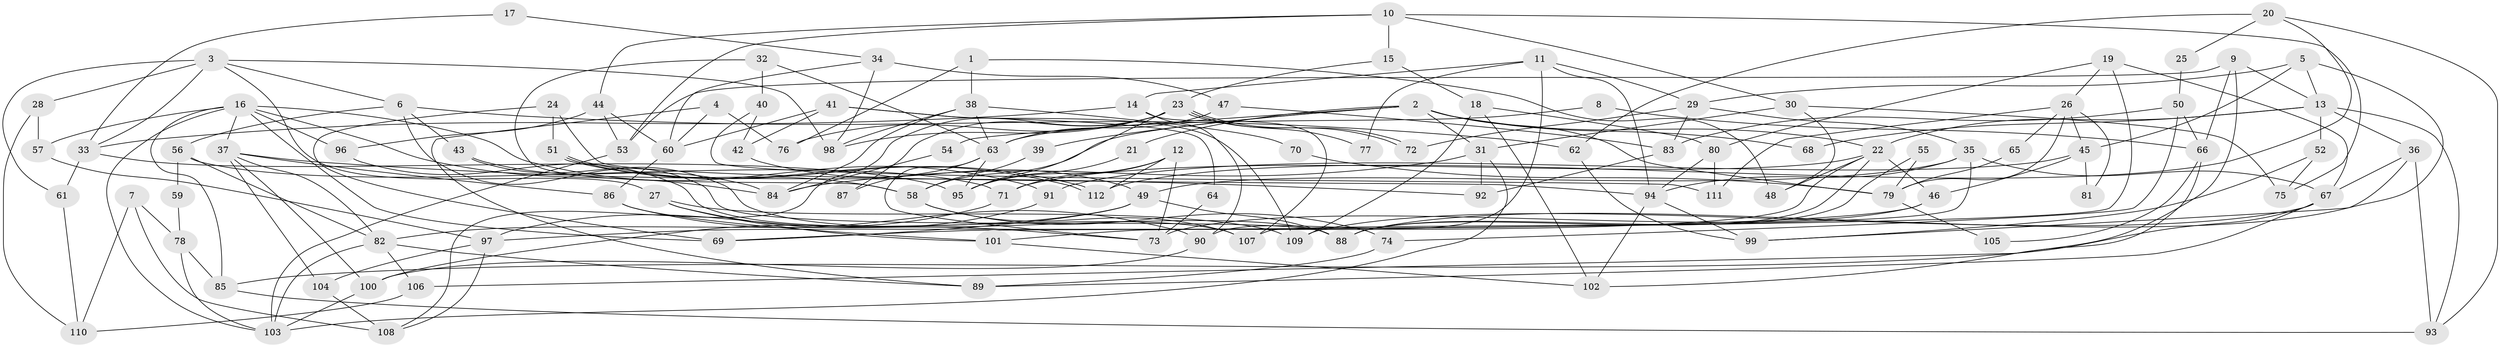 // coarse degree distribution, {6: 0.1643835616438356, 7: 0.1095890410958904, 5: 0.1643835616438356, 2: 0.0958904109589041, 4: 0.1643835616438356, 3: 0.1917808219178082, 8: 0.0684931506849315, 9: 0.0273972602739726, 10: 0.0136986301369863}
// Generated by graph-tools (version 1.1) at 2025/41/03/06/25 10:41:55]
// undirected, 112 vertices, 224 edges
graph export_dot {
graph [start="1"]
  node [color=gray90,style=filled];
  1;
  2;
  3;
  4;
  5;
  6;
  7;
  8;
  9;
  10;
  11;
  12;
  13;
  14;
  15;
  16;
  17;
  18;
  19;
  20;
  21;
  22;
  23;
  24;
  25;
  26;
  27;
  28;
  29;
  30;
  31;
  32;
  33;
  34;
  35;
  36;
  37;
  38;
  39;
  40;
  41;
  42;
  43;
  44;
  45;
  46;
  47;
  48;
  49;
  50;
  51;
  52;
  53;
  54;
  55;
  56;
  57;
  58;
  59;
  60;
  61;
  62;
  63;
  64;
  65;
  66;
  67;
  68;
  69;
  70;
  71;
  72;
  73;
  74;
  75;
  76;
  77;
  78;
  79;
  80;
  81;
  82;
  83;
  84;
  85;
  86;
  87;
  88;
  89;
  90;
  91;
  92;
  93;
  94;
  95;
  96;
  97;
  98;
  99;
  100;
  101;
  102;
  103;
  104;
  105;
  106;
  107;
  108;
  109;
  110;
  111;
  112;
  1 -- 48;
  1 -- 38;
  1 -- 76;
  2 -- 58;
  2 -- 22;
  2 -- 21;
  2 -- 31;
  2 -- 39;
  2 -- 54;
  2 -- 68;
  2 -- 79;
  3 -- 61;
  3 -- 28;
  3 -- 6;
  3 -- 27;
  3 -- 33;
  3 -- 98;
  4 -- 60;
  4 -- 89;
  4 -- 76;
  5 -- 29;
  5 -- 88;
  5 -- 13;
  5 -- 45;
  6 -- 56;
  6 -- 43;
  6 -- 62;
  6 -- 88;
  7 -- 78;
  7 -- 108;
  7 -- 110;
  8 -- 63;
  8 -- 66;
  9 -- 66;
  9 -- 13;
  9 -- 53;
  9 -- 106;
  10 -- 44;
  10 -- 30;
  10 -- 15;
  10 -- 53;
  10 -- 75;
  11 -- 90;
  11 -- 14;
  11 -- 29;
  11 -- 77;
  11 -- 94;
  12 -- 71;
  12 -- 95;
  12 -- 73;
  12 -- 112;
  13 -- 93;
  13 -- 22;
  13 -- 36;
  13 -- 52;
  13 -- 68;
  14 -- 90;
  14 -- 33;
  14 -- 107;
  15 -- 23;
  15 -- 18;
  16 -- 37;
  16 -- 69;
  16 -- 57;
  16 -- 84;
  16 -- 85;
  16 -- 91;
  16 -- 96;
  16 -- 103;
  17 -- 34;
  17 -- 33;
  18 -- 102;
  18 -- 80;
  18 -- 109;
  19 -- 80;
  19 -- 67;
  19 -- 26;
  19 -- 69;
  20 -- 112;
  20 -- 62;
  20 -- 25;
  20 -- 93;
  21 -- 95;
  22 -- 88;
  22 -- 46;
  22 -- 48;
  22 -- 71;
  22 -- 101;
  23 -- 72;
  23 -- 72;
  23 -- 76;
  23 -- 77;
  23 -- 87;
  23 -- 95;
  23 -- 98;
  23 -- 108;
  24 -- 51;
  24 -- 94;
  24 -- 69;
  25 -- 50;
  26 -- 45;
  26 -- 65;
  26 -- 79;
  26 -- 81;
  26 -- 111;
  27 -- 73;
  27 -- 101;
  27 -- 109;
  28 -- 57;
  28 -- 110;
  29 -- 35;
  29 -- 72;
  29 -- 83;
  30 -- 31;
  30 -- 75;
  30 -- 48;
  31 -- 103;
  31 -- 84;
  31 -- 92;
  32 -- 63;
  32 -- 40;
  32 -- 58;
  33 -- 95;
  33 -- 61;
  34 -- 98;
  34 -- 60;
  34 -- 47;
  35 -- 67;
  35 -- 49;
  35 -- 94;
  35 -- 107;
  36 -- 93;
  36 -- 67;
  36 -- 99;
  37 -- 100;
  37 -- 82;
  37 -- 86;
  37 -- 92;
  37 -- 104;
  38 -- 98;
  38 -- 84;
  38 -- 63;
  38 -- 70;
  39 -- 58;
  40 -- 42;
  40 -- 111;
  41 -- 60;
  41 -- 109;
  41 -- 42;
  41 -- 64;
  42 -- 49;
  43 -- 84;
  43 -- 88;
  44 -- 96;
  44 -- 53;
  44 -- 60;
  45 -- 46;
  45 -- 81;
  45 -- 91;
  46 -- 73;
  46 -- 97;
  47 -- 83;
  47 -- 63;
  49 -- 69;
  49 -- 88;
  49 -- 82;
  50 -- 83;
  50 -- 74;
  50 -- 66;
  51 -- 112;
  51 -- 112;
  51 -- 58;
  52 -- 99;
  52 -- 75;
  53 -- 103;
  54 -- 84;
  55 -- 88;
  55 -- 79;
  56 -- 82;
  56 -- 71;
  56 -- 59;
  57 -- 97;
  58 -- 107;
  58 -- 74;
  59 -- 78;
  60 -- 86;
  61 -- 110;
  62 -- 99;
  63 -- 73;
  63 -- 87;
  63 -- 95;
  64 -- 73;
  65 -- 79;
  66 -- 102;
  66 -- 105;
  67 -- 109;
  67 -- 85;
  67 -- 89;
  70 -- 79;
  71 -- 97;
  74 -- 89;
  78 -- 85;
  78 -- 103;
  79 -- 105;
  80 -- 94;
  80 -- 111;
  82 -- 103;
  82 -- 89;
  82 -- 106;
  83 -- 92;
  85 -- 93;
  86 -- 101;
  86 -- 90;
  90 -- 100;
  91 -- 100;
  94 -- 99;
  94 -- 102;
  96 -- 107;
  97 -- 104;
  97 -- 108;
  100 -- 103;
  101 -- 102;
  104 -- 108;
  106 -- 110;
}
